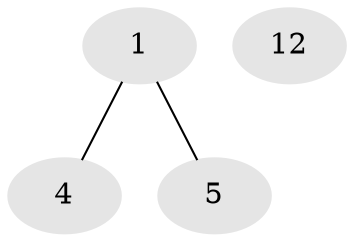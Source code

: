 // Generated by graph-tools (version 1.1) at 2025/46/02/15/25 05:46:28]
// undirected, 4 vertices, 2 edges
graph export_dot {
graph [start="1"]
  node [color=gray90,style=filled];
  1 [super="+2+9+14"];
  4 [super="+7+8+11"];
  5 [super="+13+20"];
  12 [super="+11+17+18"];
  1 -- 4;
  1 -- 5;
}
